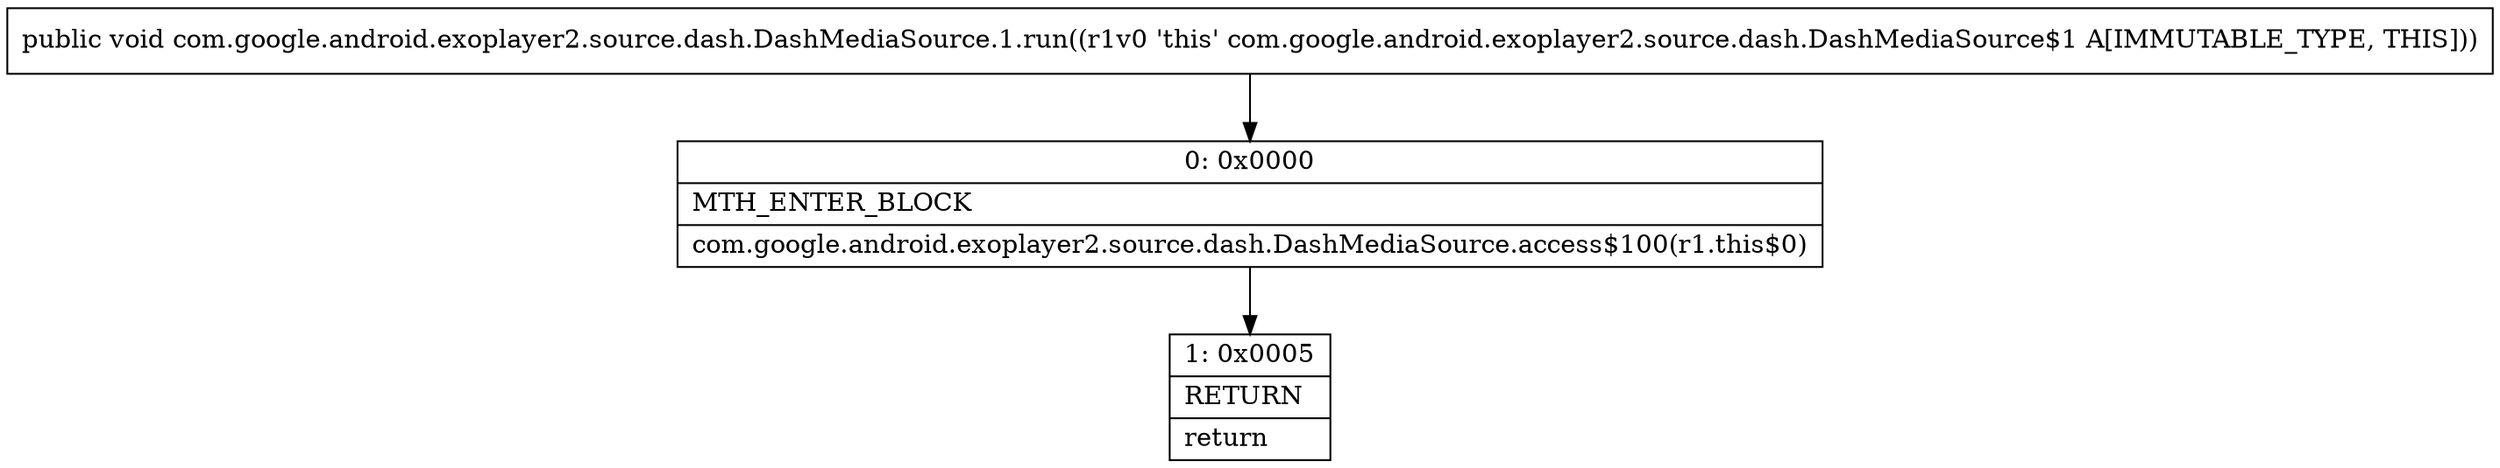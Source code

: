 digraph "CFG forcom.google.android.exoplayer2.source.dash.DashMediaSource.1.run()V" {
Node_0 [shape=record,label="{0\:\ 0x0000|MTH_ENTER_BLOCK\l|com.google.android.exoplayer2.source.dash.DashMediaSource.access$100(r1.this$0)\l}"];
Node_1 [shape=record,label="{1\:\ 0x0005|RETURN\l|return\l}"];
MethodNode[shape=record,label="{public void com.google.android.exoplayer2.source.dash.DashMediaSource.1.run((r1v0 'this' com.google.android.exoplayer2.source.dash.DashMediaSource$1 A[IMMUTABLE_TYPE, THIS])) }"];
MethodNode -> Node_0;
Node_0 -> Node_1;
}

